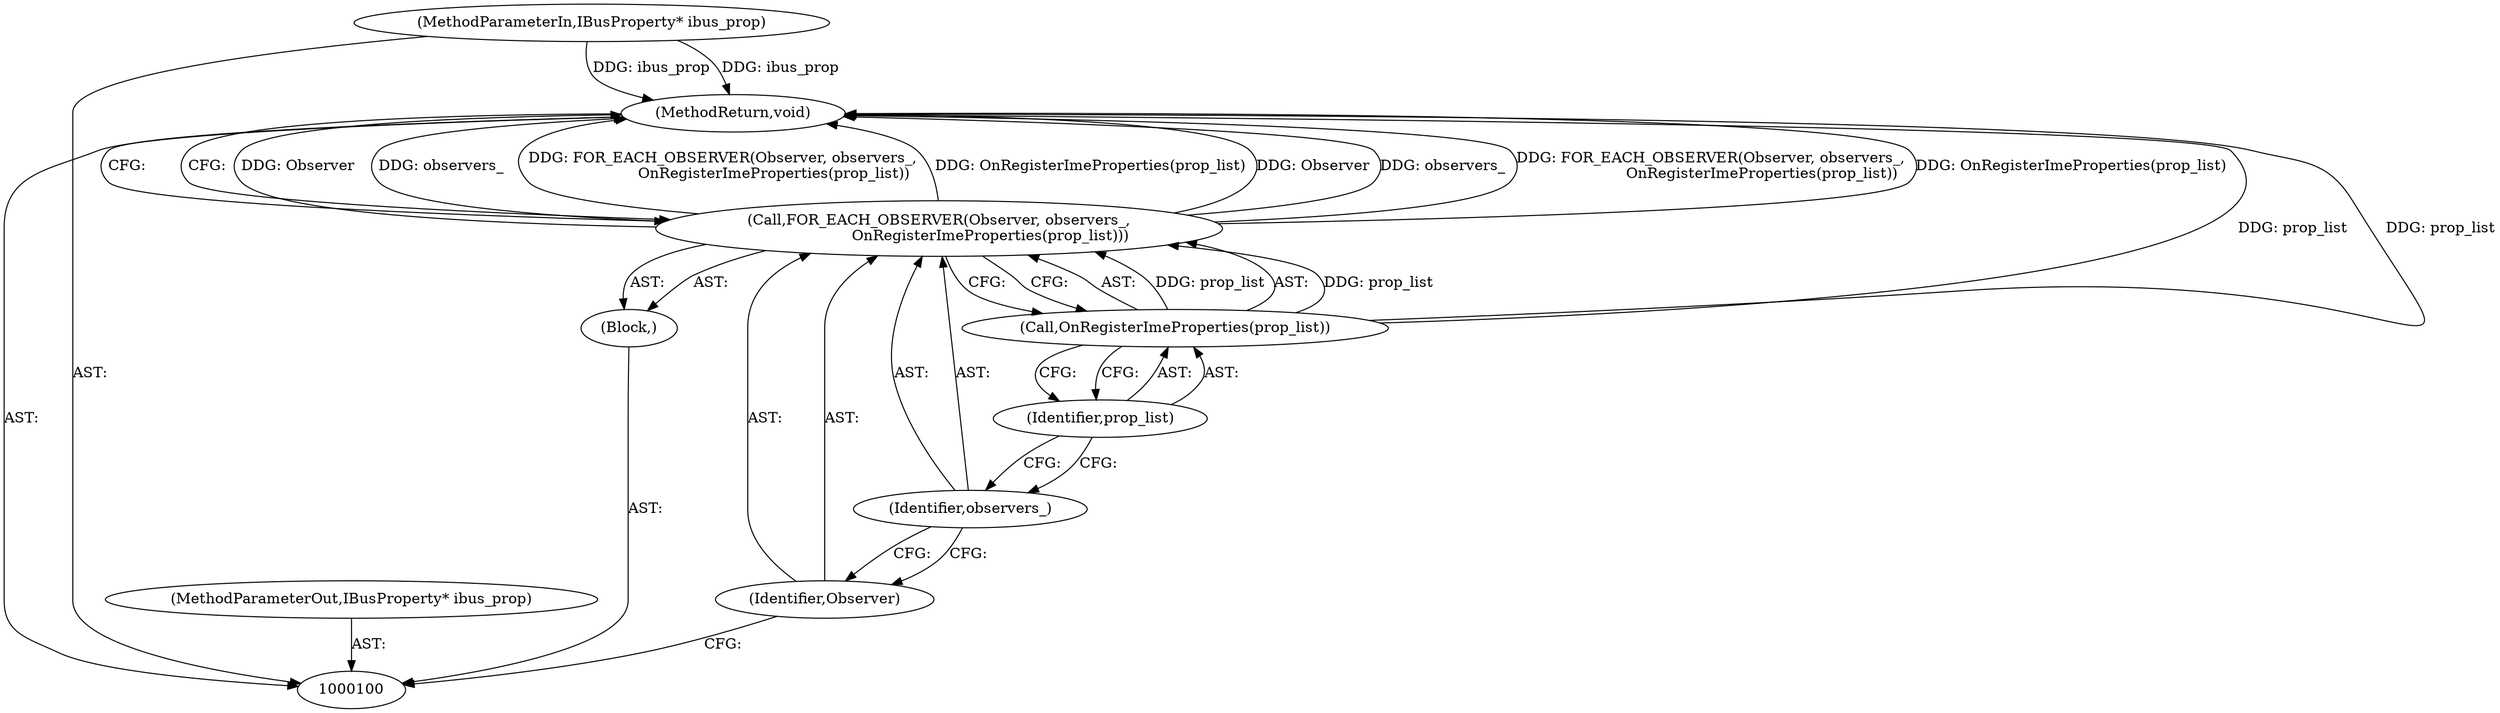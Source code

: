 digraph "0_Chrome_dc7b094a338c6c521f918f478e993f0f74bbea0d_74" {
"1000108" [label="(MethodReturn,void)"];
"1000101" [label="(MethodParameterIn,IBusProperty* ibus_prop)"];
"1000123" [label="(MethodParameterOut,IBusProperty* ibus_prop)"];
"1000102" [label="(Block,)"];
"1000104" [label="(Identifier,Observer)"];
"1000105" [label="(Identifier,observers_)"];
"1000103" [label="(Call,FOR_EACH_OBSERVER(Observer, observers_,\n                      OnRegisterImeProperties(prop_list)))"];
"1000106" [label="(Call,OnRegisterImeProperties(prop_list))"];
"1000107" [label="(Identifier,prop_list)"];
"1000108" -> "1000100"  [label="AST: "];
"1000108" -> "1000103"  [label="CFG: "];
"1000106" -> "1000108"  [label="DDG: prop_list"];
"1000103" -> "1000108"  [label="DDG: Observer"];
"1000103" -> "1000108"  [label="DDG: observers_"];
"1000103" -> "1000108"  [label="DDG: FOR_EACH_OBSERVER(Observer, observers_,\n                      OnRegisterImeProperties(prop_list))"];
"1000103" -> "1000108"  [label="DDG: OnRegisterImeProperties(prop_list)"];
"1000101" -> "1000108"  [label="DDG: ibus_prop"];
"1000101" -> "1000100"  [label="AST: "];
"1000101" -> "1000108"  [label="DDG: ibus_prop"];
"1000123" -> "1000100"  [label="AST: "];
"1000102" -> "1000100"  [label="AST: "];
"1000103" -> "1000102"  [label="AST: "];
"1000104" -> "1000103"  [label="AST: "];
"1000104" -> "1000100"  [label="CFG: "];
"1000105" -> "1000104"  [label="CFG: "];
"1000105" -> "1000103"  [label="AST: "];
"1000105" -> "1000104"  [label="CFG: "];
"1000107" -> "1000105"  [label="CFG: "];
"1000103" -> "1000102"  [label="AST: "];
"1000103" -> "1000106"  [label="CFG: "];
"1000104" -> "1000103"  [label="AST: "];
"1000105" -> "1000103"  [label="AST: "];
"1000106" -> "1000103"  [label="AST: "];
"1000108" -> "1000103"  [label="CFG: "];
"1000103" -> "1000108"  [label="DDG: Observer"];
"1000103" -> "1000108"  [label="DDG: observers_"];
"1000103" -> "1000108"  [label="DDG: FOR_EACH_OBSERVER(Observer, observers_,\n                      OnRegisterImeProperties(prop_list))"];
"1000103" -> "1000108"  [label="DDG: OnRegisterImeProperties(prop_list)"];
"1000106" -> "1000103"  [label="DDG: prop_list"];
"1000106" -> "1000103"  [label="AST: "];
"1000106" -> "1000107"  [label="CFG: "];
"1000107" -> "1000106"  [label="AST: "];
"1000103" -> "1000106"  [label="CFG: "];
"1000106" -> "1000108"  [label="DDG: prop_list"];
"1000106" -> "1000103"  [label="DDG: prop_list"];
"1000107" -> "1000106"  [label="AST: "];
"1000107" -> "1000105"  [label="CFG: "];
"1000106" -> "1000107"  [label="CFG: "];
}
